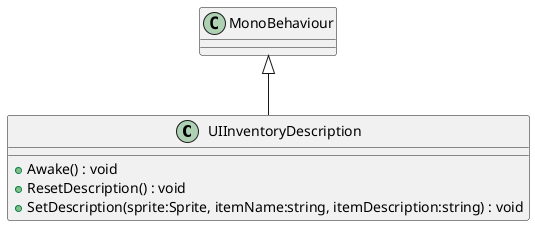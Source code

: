 @startuml
class UIInventoryDescription {
    + Awake() : void
    + ResetDescription() : void
    + SetDescription(sprite:Sprite, itemName:string, itemDescription:string) : void
}
MonoBehaviour <|-- UIInventoryDescription
@enduml
